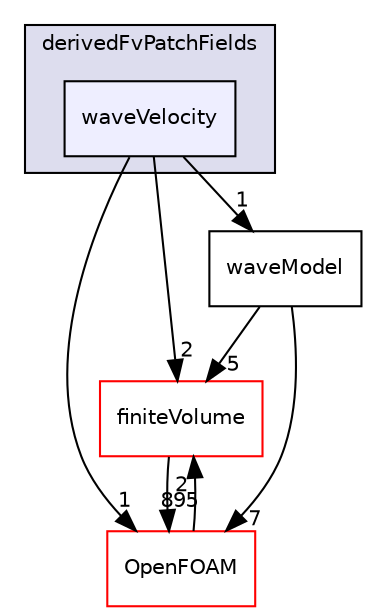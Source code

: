 digraph "src/waveModels/derivedFvPatchFields/waveVelocity" {
  bgcolor=transparent;
  compound=true
  node [ fontsize="10", fontname="Helvetica"];
  edge [ labelfontsize="10", labelfontname="Helvetica"];
  subgraph clusterdir_bda3322035afb763d596c14c8a1c02e0 {
    graph [ bgcolor="#ddddee", pencolor="black", label="derivedFvPatchFields" fontname="Helvetica", fontsize="10", URL="dir_bda3322035afb763d596c14c8a1c02e0.html"]
  dir_661537b9f9ed81d6fabb2d08b67aeab7 [shape=box, label="waveVelocity", style="filled", fillcolor="#eeeeff", pencolor="black", URL="dir_661537b9f9ed81d6fabb2d08b67aeab7.html"];
  }
  dir_9bd15774b555cf7259a6fa18f99fe99b [shape=box label="finiteVolume" color="red" URL="dir_9bd15774b555cf7259a6fa18f99fe99b.html"];
  dir_c5473ff19b20e6ec4dfe5c310b3778a8 [shape=box label="OpenFOAM" color="red" URL="dir_c5473ff19b20e6ec4dfe5c310b3778a8.html"];
  dir_cee882d11d98834f07952dd5b2a801bf [shape=box label="waveModel" URL="dir_cee882d11d98834f07952dd5b2a801bf.html"];
  dir_9bd15774b555cf7259a6fa18f99fe99b->dir_c5473ff19b20e6ec4dfe5c310b3778a8 [headlabel="895", labeldistance=1.5 headhref="dir_000814_002151.html"];
  dir_661537b9f9ed81d6fabb2d08b67aeab7->dir_9bd15774b555cf7259a6fa18f99fe99b [headlabel="2", labeldistance=1.5 headhref="dir_004114_000814.html"];
  dir_661537b9f9ed81d6fabb2d08b67aeab7->dir_c5473ff19b20e6ec4dfe5c310b3778a8 [headlabel="1", labeldistance=1.5 headhref="dir_004114_002151.html"];
  dir_661537b9f9ed81d6fabb2d08b67aeab7->dir_cee882d11d98834f07952dd5b2a801bf [headlabel="1", labeldistance=1.5 headhref="dir_004114_004141.html"];
  dir_c5473ff19b20e6ec4dfe5c310b3778a8->dir_9bd15774b555cf7259a6fa18f99fe99b [headlabel="2", labeldistance=1.5 headhref="dir_002151_000814.html"];
  dir_cee882d11d98834f07952dd5b2a801bf->dir_9bd15774b555cf7259a6fa18f99fe99b [headlabel="5", labeldistance=1.5 headhref="dir_004141_000814.html"];
  dir_cee882d11d98834f07952dd5b2a801bf->dir_c5473ff19b20e6ec4dfe5c310b3778a8 [headlabel="7", labeldistance=1.5 headhref="dir_004141_002151.html"];
}
